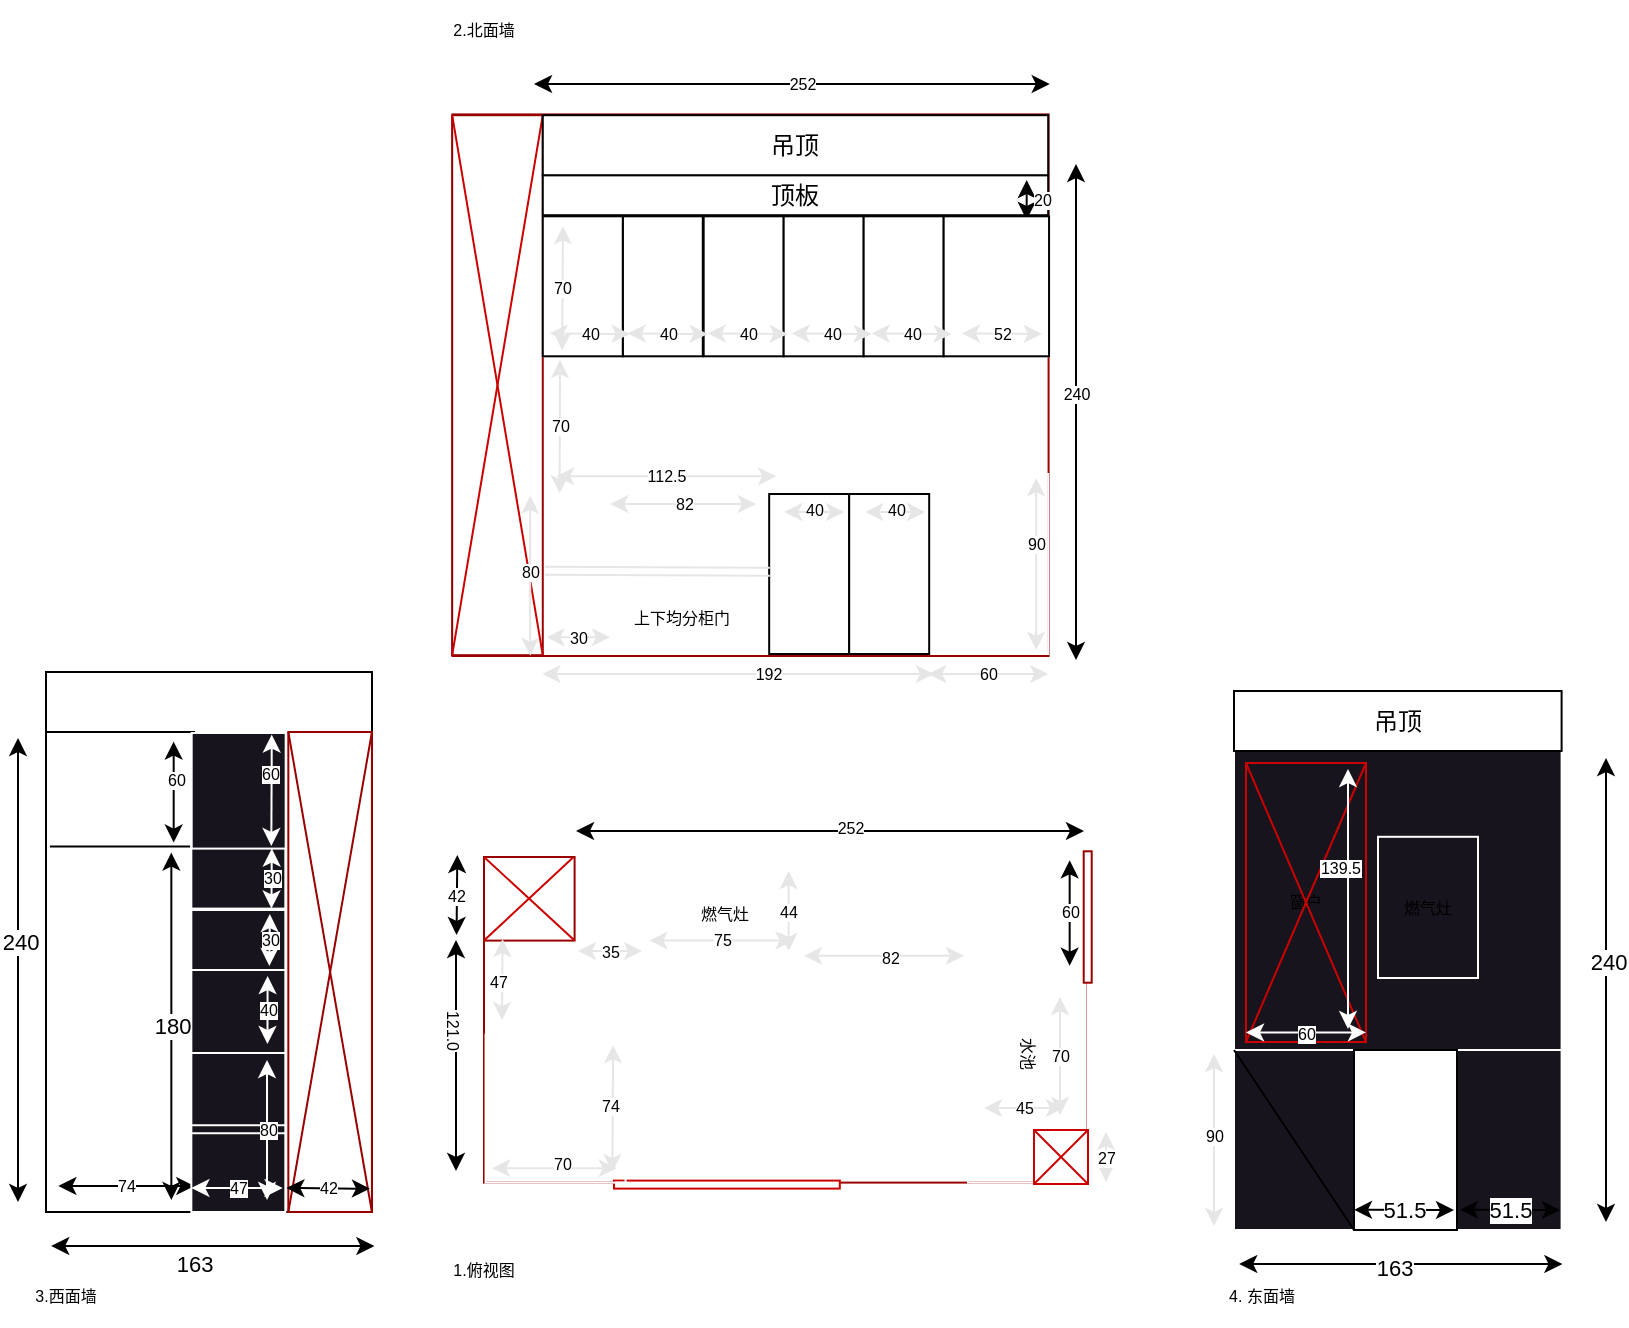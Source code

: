 <mxfile>
    <diagram id="RHcjhhOnquvJtnpEH_JO" name="第 1 页">
        <mxGraphModel dx="1862" dy="1824" grid="1" gridSize="10" guides="1" tooltips="1" connect="1" arrows="1" fold="1" page="1" pageScale="1" pageWidth="827" pageHeight="1169" math="0" shadow="0">
            <root>
                <mxCell id="0"/>
                <mxCell id="1" parent="0"/>
                <mxCell id="55" value="" style="rounded=0;whiteSpace=wrap;html=1;movable=1;resizable=1;rotatable=1;deletable=1;editable=1;connectable=1;strokeColor=#990000;fillColor=none;fontSize=8;" parent="1" vertex="1">
                    <mxGeometry x="55.0" y="78.5" width="301.8" height="162.8" as="geometry"/>
                </mxCell>
                <mxCell id="143" value="" style="rounded=0;whiteSpace=wrap;html=1;movable=1;resizable=1;rotatable=1;deletable=1;editable=1;connectable=1;strokeColor=#990000;fillColor=none;fontSize=8;" parent="1" vertex="1">
                    <mxGeometry x="39.29" y="-292.8" width="298" height="270.8" as="geometry"/>
                </mxCell>
                <mxCell id="208" value="" style="rounded=0;whiteSpace=wrap;html=1;strokeColor=#FFFFFF;fontSize=8;fillColor=none;" parent="1" vertex="1">
                    <mxGeometry x="86.09" y="-103.4" width="30" height="80" as="geometry"/>
                </mxCell>
                <mxCell id="199" value="" style="rounded=0;whiteSpace=wrap;html=1;strokeColor=#FFFFFF;fontSize=8;fillColor=none;movable=1;resizable=1;rotatable=1;deletable=1;editable=1;connectable=1;" parent="1" vertex="1">
                    <mxGeometry x="85.39" y="-103" width="112.5" height="80" as="geometry"/>
                </mxCell>
                <mxCell id="57" value="" style="rounded=0;whiteSpace=wrap;html=1;strokeColor=#FFFFFF;fillColor=none;movable=1;resizable=1;rotatable=1;deletable=1;editable=1;connectable=1;fontSize=8;" parent="1" vertex="1">
                    <mxGeometry x="101" y="78.5" width="254" height="60" as="geometry"/>
                </mxCell>
                <mxCell id="56" value="" style="rounded=0;whiteSpace=wrap;html=1;strokeColor=#FFFFFF;fillColor=none;movable=1;resizable=1;rotatable=1;deletable=1;editable=1;connectable=1;fontSize=8;" parent="1" vertex="1">
                    <mxGeometry x="297" y="78.5" width="60" height="162.8" as="geometry"/>
                </mxCell>
                <mxCell id="58" value="" style="rounded=0;whiteSpace=wrap;html=1;movable=1;resizable=1;rotatable=1;deletable=1;editable=1;connectable=1;strokeColor=#990000;fontSize=8;" parent="1" vertex="1">
                    <mxGeometry x="55.0" y="78.5" width="45.3" height="41.8" as="geometry"/>
                </mxCell>
                <mxCell id="59" value="" style="endArrow=none;html=1;entryX=0.148;entryY=0.001;entryDx=0;entryDy=0;entryPerimeter=0;exitX=0;exitY=1;exitDx=0;exitDy=0;movable=1;resizable=1;rotatable=1;deletable=1;editable=1;connectable=1;strokeColor=#CC0000;fontSize=8;" parent="1" source="58" target="55" edge="1">
                    <mxGeometry width="50" height="50" relative="1" as="geometry">
                        <mxPoint x="55.0" y="135.5" as="sourcePoint"/>
                        <mxPoint x="105.0" y="85.5" as="targetPoint"/>
                    </mxGeometry>
                </mxCell>
                <mxCell id="60" value="" style="endArrow=none;html=1;entryX=1;entryY=1;entryDx=0;entryDy=0;exitX=0;exitY=0;exitDx=0;exitDy=0;movable=1;resizable=1;rotatable=1;deletable=1;editable=1;connectable=1;strokeColor=#CC0000;fontSize=8;" parent="1" source="58" target="58" edge="1">
                    <mxGeometry width="50" height="50" relative="1" as="geometry">
                        <mxPoint x="65.0" y="130.8" as="sourcePoint"/>
                        <mxPoint x="109.666" y="85.667" as="targetPoint"/>
                    </mxGeometry>
                </mxCell>
                <mxCell id="61" value="" style="rounded=0;whiteSpace=wrap;html=1;movable=1;resizable=1;rotatable=1;deletable=1;editable=1;connectable=1;strokeColor=#CC0000;fontSize=8;" parent="1" vertex="1">
                    <mxGeometry x="120" y="240.3" width="112.9" height="4" as="geometry"/>
                </mxCell>
                <mxCell id="62" value="" style="rounded=0;whiteSpace=wrap;html=1;rotation=-90;movable=1;resizable=1;rotatable=1;deletable=1;editable=1;connectable=1;strokeColor=#990000;fontSize=8;" parent="1" vertex="1">
                    <mxGeometry x="324" y="106.5" width="65.7" height="4" as="geometry"/>
                </mxCell>
                <mxCell id="72" value="" style="endArrow=classic;startArrow=classic;html=1;movable=1;resizable=1;rotatable=1;deletable=1;editable=1;connectable=1;fontSize=8;" parent="1" edge="1">
                    <mxGeometry width="50" height="50" relative="1" as="geometry">
                        <mxPoint x="41" y="235.5" as="sourcePoint"/>
                        <mxPoint x="41" y="120" as="targetPoint"/>
                    </mxGeometry>
                </mxCell>
                <mxCell id="73" value="121.0" style="edgeLabel;html=1;align=center;verticalAlign=middle;resizable=1;points=[];rotation=90;movable=1;rotatable=1;deletable=1;editable=1;connectable=1;fontSize=8;" parent="72" vertex="1" connectable="0">
                    <mxGeometry x="0.23" y="1" relative="1" as="geometry">
                        <mxPoint as="offset"/>
                    </mxGeometry>
                </mxCell>
                <mxCell id="74" value="" style="endArrow=classic;startArrow=classic;html=1;movable=1;resizable=1;rotatable=1;deletable=1;editable=1;connectable=1;fontSize=8;" parent="1" edge="1">
                    <mxGeometry width="50" height="50" relative="1" as="geometry">
                        <mxPoint x="41.28" y="117.5" as="sourcePoint"/>
                        <mxPoint x="41.65" y="77.5" as="targetPoint"/>
                    </mxGeometry>
                </mxCell>
                <mxCell id="75" value="42" style="edgeLabel;html=1;align=center;verticalAlign=middle;resizable=1;points=[];rotation=0;movable=1;rotatable=1;deletable=1;editable=1;connectable=1;fontSize=8;" parent="74" vertex="1" connectable="0">
                    <mxGeometry x="0.23" y="1" relative="1" as="geometry">
                        <mxPoint y="5" as="offset"/>
                    </mxGeometry>
                </mxCell>
                <mxCell id="77" value="" style="endArrow=classic;startArrow=classic;html=1;movable=1;resizable=1;rotatable=1;deletable=1;editable=1;connectable=1;fontSize=8;" parent="1" edge="1">
                    <mxGeometry width="50" height="50" relative="1" as="geometry">
                        <mxPoint x="101.0" y="65.5" as="sourcePoint"/>
                        <mxPoint x="355" y="65.5" as="targetPoint"/>
                    </mxGeometry>
                </mxCell>
                <mxCell id="78" value="252" style="edgeLabel;html=1;align=center;verticalAlign=middle;resizable=1;points=[];movable=1;rotatable=1;deletable=1;editable=1;connectable=1;fontSize=8;" parent="77" vertex="1" connectable="0">
                    <mxGeometry x="-0.285" y="1" relative="1" as="geometry">
                        <mxPoint x="46" y="-1" as="offset"/>
                    </mxGeometry>
                </mxCell>
                <mxCell id="89" value="" style="endArrow=classic;startArrow=classic;html=1;strokeColor=#E6E6E6;movable=1;resizable=1;rotatable=1;deletable=1;editable=1;connectable=1;fontSize=8;" parent="1" edge="1">
                    <mxGeometry width="50" height="50" relative="1" as="geometry">
                        <mxPoint x="64" y="160" as="sourcePoint"/>
                        <mxPoint x="64.28" y="119.5" as="targetPoint"/>
                    </mxGeometry>
                </mxCell>
                <mxCell id="90" value="47" style="edgeLabel;html=1;align=center;verticalAlign=middle;resizable=1;points=[];movable=1;rotatable=1;deletable=1;editable=1;connectable=1;fontSize=8;" parent="89" vertex="1" connectable="0">
                    <mxGeometry x="0.246" y="-1" relative="1" as="geometry">
                        <mxPoint x="-3" y="6" as="offset"/>
                    </mxGeometry>
                </mxCell>
                <mxCell id="97" value="35" style="endArrow=classic;startArrow=classic;html=1;strokeColor=#E6E6E6;movable=1;resizable=1;rotatable=1;deletable=1;editable=1;connectable=1;fontSize=8;" parent="1" edge="1">
                    <mxGeometry width="50" height="50" relative="1" as="geometry">
                        <mxPoint x="102" y="125.5" as="sourcePoint"/>
                        <mxPoint x="134" y="125.5" as="targetPoint"/>
                    </mxGeometry>
                </mxCell>
                <mxCell id="146" value="" style="rounded=0;whiteSpace=wrap;html=1;movable=1;resizable=1;rotatable=1;deletable=1;editable=1;connectable=1;strokeColor=#990000;fontSize=8;" parent="1" vertex="1">
                    <mxGeometry x="39.09" y="-292.4" width="45.3" height="270" as="geometry"/>
                </mxCell>
                <mxCell id="147" value="" style="endArrow=none;html=1;exitX=0;exitY=1;exitDx=0;exitDy=0;movable=1;resizable=1;rotatable=1;deletable=1;editable=1;connectable=1;strokeColor=#CC0000;entryX=1;entryY=0;entryDx=0;entryDy=0;fontSize=8;" parent="1" source="146" target="146" edge="1">
                    <mxGeometry width="50" height="50" relative="1" as="geometry">
                        <mxPoint x="39.29" y="-128" as="sourcePoint"/>
                        <mxPoint x="81.09" y="-288" as="targetPoint"/>
                    </mxGeometry>
                </mxCell>
                <mxCell id="148" value="" style="endArrow=none;html=1;entryX=1;entryY=1;entryDx=0;entryDy=0;exitX=0;exitY=0;exitDx=0;exitDy=0;movable=1;resizable=1;rotatable=1;deletable=1;editable=1;connectable=1;strokeColor=#CC0000;fontSize=8;" parent="1" source="146" target="146" edge="1">
                    <mxGeometry width="50" height="50" relative="1" as="geometry">
                        <mxPoint x="49.29" y="-132.7" as="sourcePoint"/>
                        <mxPoint x="93.956" y="-177.833" as="targetPoint"/>
                    </mxGeometry>
                </mxCell>
                <mxCell id="176" value="" style="endArrow=classic;startArrow=classic;html=1;movable=1;resizable=1;rotatable=1;deletable=1;editable=1;connectable=1;fontSize=8;" parent="1" edge="1">
                    <mxGeometry width="50" height="50" relative="1" as="geometry">
                        <mxPoint x="80" y="-308" as="sourcePoint"/>
                        <mxPoint x="337.86" y="-308" as="targetPoint"/>
                    </mxGeometry>
                </mxCell>
                <mxCell id="177" value="252" style="edgeLabel;html=1;align=center;verticalAlign=middle;resizable=1;points=[];movable=1;rotatable=1;deletable=1;editable=1;connectable=1;fontSize=8;" parent="176" vertex="1" connectable="0">
                    <mxGeometry x="-0.285" y="1" relative="1" as="geometry">
                        <mxPoint x="42" y="1" as="offset"/>
                    </mxGeometry>
                </mxCell>
                <mxCell id="180" value="" style="rounded=0;whiteSpace=wrap;html=1;strokeColor=#FFFFFF;fillColor=none;movable=1;resizable=1;rotatable=1;deletable=1;editable=1;connectable=1;fontSize=8;" parent="1" vertex="1">
                    <mxGeometry x="277.59" y="-113" width="59.5" height="90" as="geometry"/>
                </mxCell>
                <mxCell id="183" value="" style="endArrow=classic;startArrow=classic;html=1;strokeColor=#E6E6E6;movable=1;resizable=1;rotatable=1;deletable=1;editable=1;connectable=1;fontSize=8;" parent="1" edge="1">
                    <mxGeometry width="50" height="50" relative="1" as="geometry">
                        <mxPoint x="331.09" y="-25.0" as="sourcePoint"/>
                        <mxPoint x="331.09" y="-111" as="targetPoint"/>
                    </mxGeometry>
                </mxCell>
                <mxCell id="184" value="90" style="edgeLabel;html=1;align=center;verticalAlign=middle;resizable=1;points=[];movable=1;rotatable=1;deletable=1;editable=1;connectable=1;fontSize=8;" parent="183" vertex="1" connectable="0">
                    <mxGeometry x="0.232" relative="1" as="geometry">
                        <mxPoint as="offset"/>
                    </mxGeometry>
                </mxCell>
                <mxCell id="186" value="" style="endArrow=classic;startArrow=classic;html=1;strokeColor=#E6E6E6;movable=1;resizable=1;rotatable=1;deletable=1;editable=1;connectable=1;fontSize=8;" parent="1" edge="1">
                    <mxGeometry width="50" height="50" relative="1" as="geometry">
                        <mxPoint x="84.24" y="-13" as="sourcePoint"/>
                        <mxPoint x="279.94" y="-13" as="targetPoint"/>
                    </mxGeometry>
                </mxCell>
                <mxCell id="187" value="192" style="edgeLabel;html=1;align=center;verticalAlign=middle;resizable=1;points=[];movable=1;rotatable=1;deletable=1;editable=1;connectable=1;fontSize=8;" parent="186" vertex="1" connectable="0">
                    <mxGeometry x="0.129" relative="1" as="geometry">
                        <mxPoint x="2" as="offset"/>
                    </mxGeometry>
                </mxCell>
                <mxCell id="188" value="60" style="endArrow=classic;startArrow=classic;html=1;strokeColor=#E6E6E6;movable=1;resizable=1;rotatable=1;deletable=1;editable=1;connectable=1;fontSize=8;" parent="1" edge="1">
                    <mxGeometry width="50" height="50" relative="1" as="geometry">
                        <mxPoint x="277.09" y="-13" as="sourcePoint"/>
                        <mxPoint x="337.09" y="-13" as="targetPoint"/>
                    </mxGeometry>
                </mxCell>
                <mxCell id="195" value="" style="group;movable=1;resizable=1;rotatable=1;deletable=1;editable=1;connectable=1;fontSize=8;" parent="1" vertex="1" connectable="0">
                    <mxGeometry x="303.5" y="142" width="45" height="70" as="geometry"/>
                </mxCell>
                <mxCell id="100" value="水池" style="rounded=0;whiteSpace=wrap;html=1;strokeColor=#FFFFFF;fillColor=none;rotation=90;movable=1;resizable=1;rotatable=1;deletable=1;editable=1;connectable=1;fontSize=8;" parent="195" vertex="1">
                    <mxGeometry x="-11.5" y="12.5" width="70" height="45" as="geometry"/>
                </mxCell>
                <mxCell id="103" value="" style="endArrow=classic;startArrow=classic;html=1;strokeColor=#E6E6E6;movable=1;resizable=1;rotatable=1;deletable=1;editable=1;connectable=1;fontSize=8;" parent="195" edge="1">
                    <mxGeometry width="50" height="50" relative="1" as="geometry">
                        <mxPoint x="39.5" y="65.5" as="sourcePoint"/>
                        <mxPoint x="39.5" y="6.5" as="targetPoint"/>
                    </mxGeometry>
                </mxCell>
                <mxCell id="104" value="70" style="edgeLabel;html=1;align=center;verticalAlign=middle;resizable=1;points=[];movable=1;rotatable=1;deletable=1;editable=1;connectable=1;fontSize=8;" parent="103" vertex="1" connectable="0">
                    <mxGeometry x="0.266" relative="1" as="geometry">
                        <mxPoint y="8" as="offset"/>
                    </mxGeometry>
                </mxCell>
                <mxCell id="105" value="45" style="endArrow=classic;startArrow=classic;html=1;strokeColor=#E6E6E6;movable=1;resizable=1;rotatable=1;deletable=1;editable=1;connectable=1;fontSize=8;" parent="195" edge="1">
                    <mxGeometry width="50" height="50" relative="1" as="geometry">
                        <mxPoint x="1.5" y="61.96" as="sourcePoint"/>
                        <mxPoint x="41.5" y="61.96" as="targetPoint"/>
                    </mxGeometry>
                </mxCell>
                <mxCell id="196" value="" style="group;movable=1;resizable=1;rotatable=1;deletable=1;editable=1;connectable=1;fontSize=8;" parent="1" vertex="1" connectable="0">
                    <mxGeometry x="137.75" y="84.5" width="75" height="44" as="geometry"/>
                </mxCell>
                <mxCell id="99" value="燃气灶" style="rounded=0;whiteSpace=wrap;html=1;strokeColor=#FFFFFF;fillColor=none;movable=1;resizable=1;rotatable=1;deletable=1;editable=1;connectable=1;fontSize=8;" parent="196" vertex="1">
                    <mxGeometry width="75" height="44" as="geometry"/>
                </mxCell>
                <mxCell id="101" value="75" style="endArrow=classic;startArrow=classic;html=1;strokeColor=#E6E6E6;movable=1;resizable=1;rotatable=1;deletable=1;editable=1;connectable=1;fontSize=8;" parent="196" edge="1">
                    <mxGeometry width="50" height="50" relative="1" as="geometry">
                        <mxPoint y="35.8" as="sourcePoint"/>
                        <mxPoint x="72" y="35.8" as="targetPoint"/>
                    </mxGeometry>
                </mxCell>
                <mxCell id="102" value="44" style="endArrow=classic;startArrow=classic;html=1;strokeColor=#E6E6E6;movable=1;resizable=1;rotatable=1;deletable=1;editable=1;connectable=1;fontSize=8;" parent="196" edge="1">
                    <mxGeometry width="50" height="50" relative="1" as="geometry">
                        <mxPoint x="69.56" y="41" as="sourcePoint"/>
                        <mxPoint x="69.56" y="1" as="targetPoint"/>
                        <mxPoint as="offset"/>
                    </mxGeometry>
                </mxCell>
                <mxCell id="197" value="" style="group;movable=1;resizable=1;rotatable=1;deletable=1;editable=1;connectable=1;fontSize=8;" parent="1" vertex="1" connectable="0">
                    <mxGeometry x="55.78" y="167.3" width="70" height="74" as="geometry"/>
                </mxCell>
                <mxCell id="84" value="" style="rounded=0;whiteSpace=wrap;html=1;strokeColor=#FFFFFF;fillColor=none;movable=1;resizable=1;rotatable=1;deletable=1;editable=1;connectable=1;fontSize=8;" parent="197" vertex="1">
                    <mxGeometry width="70" height="74.0" as="geometry"/>
                </mxCell>
                <mxCell id="85" value="" style="endArrow=classic;startArrow=classic;html=1;strokeColor=#E6E6E6;movable=1;resizable=1;rotatable=1;deletable=1;editable=1;connectable=1;fontSize=8;" parent="197" edge="1">
                    <mxGeometry width="50" height="50" relative="1" as="geometry">
                        <mxPoint x="63.415" y="68.714" as="sourcePoint"/>
                        <mxPoint x="63.778" y="5.286" as="targetPoint"/>
                    </mxGeometry>
                </mxCell>
                <mxCell id="86" value="74" style="edgeLabel;html=1;align=center;verticalAlign=middle;resizable=1;points=[];movable=1;rotatable=1;deletable=1;editable=1;connectable=1;fontSize=8;" parent="85" vertex="1" connectable="0">
                    <mxGeometry x="0.246" y="-1" relative="1" as="geometry">
                        <mxPoint x="-3" y="6" as="offset"/>
                    </mxGeometry>
                </mxCell>
                <mxCell id="87" value="" style="endArrow=classic;startArrow=classic;html=1;strokeColor=#E6E6E6;movable=1;resizable=1;rotatable=1;deletable=1;editable=1;connectable=1;fontSize=8;" parent="197" edge="1">
                    <mxGeometry width="50" height="50" relative="1" as="geometry">
                        <mxPoint x="3.339" y="66.811" as="sourcePoint"/>
                        <mxPoint x="65.561" y="66.811" as="targetPoint"/>
                        <Array as="points">
                            <mxPoint x="34.45" y="66.811"/>
                        </Array>
                    </mxGeometry>
                </mxCell>
                <mxCell id="88" value="70" style="edgeLabel;html=1;align=center;verticalAlign=middle;resizable=1;points=[];movable=1;rotatable=1;deletable=1;editable=1;connectable=1;fontSize=8;" parent="87" vertex="1" connectable="0">
                    <mxGeometry x="0.246" y="-1" relative="1" as="geometry">
                        <mxPoint x="-4" y="-3" as="offset"/>
                    </mxGeometry>
                </mxCell>
                <mxCell id="202" value="112.5" style="endArrow=classic;startArrow=classic;html=1;strokeColor=#E6E6E6;fontSize=8;movable=1;resizable=1;rotatable=1;deletable=1;editable=1;connectable=1;" parent="1" edge="1">
                    <mxGeometry width="50" height="50" relative="1" as="geometry">
                        <mxPoint x="91.09" y="-111.85" as="sourcePoint"/>
                        <mxPoint x="201.09" y="-111.85" as="targetPoint"/>
                    </mxGeometry>
                </mxCell>
                <mxCell id="204" value="" style="endArrow=classic;startArrow=classic;html=1;strokeColor=#E6E6E6;fontSize=8;movable=1;resizable=1;rotatable=1;deletable=1;editable=1;connectable=1;" parent="1" edge="1">
                    <mxGeometry width="50" height="50" relative="1" as="geometry">
                        <mxPoint x="215.0" y="127.91" as="sourcePoint"/>
                        <mxPoint x="295" y="127.91" as="targetPoint"/>
                    </mxGeometry>
                </mxCell>
                <mxCell id="205" value="82" style="edgeLabel;html=1;align=center;verticalAlign=middle;resizable=1;points=[];fontSize=8;movable=1;rotatable=1;deletable=1;editable=1;connectable=1;" parent="204" vertex="1" connectable="0">
                    <mxGeometry x="-0.251" y="-1" relative="1" as="geometry">
                        <mxPoint x="13" as="offset"/>
                    </mxGeometry>
                </mxCell>
                <mxCell id="209" value="30" style="endArrow=classic;startArrow=classic;html=1;strokeColor=#E6E6E6;movable=1;resizable=1;rotatable=1;deletable=1;editable=1;connectable=1;fontSize=8;" parent="1" edge="1">
                    <mxGeometry width="50" height="50" relative="1" as="geometry">
                        <mxPoint x="86.23" y="-31.35" as="sourcePoint"/>
                        <mxPoint x="117.95" y="-31.35" as="targetPoint"/>
                    </mxGeometry>
                </mxCell>
                <mxCell id="210" value="82" style="endArrow=classic;startArrow=classic;html=1;strokeColor=#E6E6E6;fontSize=8;movable=1;resizable=1;rotatable=1;deletable=1;editable=1;connectable=1;" parent="1" edge="1">
                    <mxGeometry x="0.003" width="50" height="50" relative="1" as="geometry">
                        <mxPoint x="118.09" y="-98.0" as="sourcePoint"/>
                        <mxPoint x="191" y="-98" as="targetPoint"/>
                        <mxPoint as="offset"/>
                    </mxGeometry>
                </mxCell>
                <mxCell id="220" value="上下均分柜门" style="text;html=1;strokeColor=none;fillColor=none;align=center;verticalAlign=middle;whiteSpace=wrap;rounded=0;fontSize=8;" parent="1" vertex="1">
                    <mxGeometry x="123.84" y="-56.35" width="60" height="30" as="geometry"/>
                </mxCell>
                <mxCell id="222" value="" style="rounded=0;whiteSpace=wrap;html=1;strokeColor=#FFFFFF;fontSize=8;fillColor=none;" parent="1" vertex="1">
                    <mxGeometry x="84.59" y="-241.85" width="252.7" height="70" as="geometry"/>
                </mxCell>
                <mxCell id="223" value="70" style="endArrow=classic;startArrow=classic;html=1;strokeColor=#E6E6E6;fontSize=8;" parent="1" edge="1">
                    <mxGeometry width="50" height="50" relative="1" as="geometry">
                        <mxPoint x="92.83" y="-103.4" as="sourcePoint"/>
                        <mxPoint x="93" y="-170" as="targetPoint"/>
                    </mxGeometry>
                </mxCell>
                <mxCell id="224" value="顶板" style="rounded=0;whiteSpace=wrap;html=1;" parent="1" vertex="1">
                    <mxGeometry x="84.39" y="-262.4" width="252.7" height="20" as="geometry"/>
                </mxCell>
                <mxCell id="227" value="" style="endArrow=classic;startArrow=classic;html=1;movable=1;resizable=1;rotatable=1;deletable=1;editable=1;connectable=1;fontSize=8;" parent="1" edge="1">
                    <mxGeometry width="50" height="50" relative="1" as="geometry">
                        <mxPoint x="351" y="-20" as="sourcePoint"/>
                        <mxPoint x="351" y="-268" as="targetPoint"/>
                    </mxGeometry>
                </mxCell>
                <mxCell id="228" value="240" style="edgeLabel;html=1;align=center;verticalAlign=middle;resizable=1;points=[];movable=1;rotatable=1;deletable=1;editable=1;connectable=1;fontSize=8;" parent="227" vertex="1" connectable="0">
                    <mxGeometry x="-0.285" y="1" relative="1" as="geometry">
                        <mxPoint x="1" y="-45" as="offset"/>
                    </mxGeometry>
                </mxCell>
                <mxCell id="231" value="" style="endArrow=classic;startArrow=classic;html=1;" parent="1" edge="1">
                    <mxGeometry width="50" height="50" relative="1" as="geometry">
                        <mxPoint x="326.33" y="-240" as="sourcePoint"/>
                        <mxPoint x="326.33" y="-260" as="targetPoint"/>
                    </mxGeometry>
                </mxCell>
                <mxCell id="232" value="20" style="edgeLabel;html=1;align=center;verticalAlign=middle;resizable=0;points=[];fontSize=8;" parent="231" vertex="1" connectable="0">
                    <mxGeometry x="0.163" y="-1" relative="1" as="geometry">
                        <mxPoint x="6" y="1" as="offset"/>
                    </mxGeometry>
                </mxCell>
                <mxCell id="233" value="" style="rounded=0;whiteSpace=wrap;html=1;" parent="1" vertex="1">
                    <mxGeometry x="124.39" y="-241.85" width="40" height="70" as="geometry"/>
                </mxCell>
                <mxCell id="234" value="" style="rounded=0;whiteSpace=wrap;html=1;" parent="1" vertex="1">
                    <mxGeometry x="84.39" y="-241.85" width="40" height="70" as="geometry"/>
                </mxCell>
                <mxCell id="235" value="" style="rounded=0;whiteSpace=wrap;html=1;" parent="1" vertex="1">
                    <mxGeometry x="164.83" y="-241.85" width="40" height="70" as="geometry"/>
                </mxCell>
                <mxCell id="236" value="" style="rounded=0;whiteSpace=wrap;html=1;" parent="1" vertex="1">
                    <mxGeometry x="204.83" y="-241.85" width="40" height="70" as="geometry"/>
                </mxCell>
                <mxCell id="237" value="" style="rounded=0;whiteSpace=wrap;html=1;" parent="1" vertex="1">
                    <mxGeometry x="244.83" y="-241.85" width="40" height="70" as="geometry"/>
                </mxCell>
                <mxCell id="238" value="" style="rounded=0;whiteSpace=wrap;html=1;" parent="1" vertex="1">
                    <mxGeometry x="284.83" y="-241.85" width="52.7" height="70" as="geometry"/>
                </mxCell>
                <mxCell id="226" value="70" style="endArrow=classic;startArrow=classic;html=1;strokeColor=#E6E6E6;fontSize=8;" parent="1" edge="1">
                    <mxGeometry width="50" height="50" relative="1" as="geometry">
                        <mxPoint x="94.09" y="-174.85" as="sourcePoint"/>
                        <mxPoint x="94.47" y="-236.85" as="targetPoint"/>
                    </mxGeometry>
                </mxCell>
                <mxCell id="239" value="40" style="endArrow=classic;startArrow=classic;html=1;strokeColor=#E6E6E6;fontSize=8;" parent="1" edge="1">
                    <mxGeometry width="50" height="50" relative="1" as="geometry">
                        <mxPoint x="127.83" y="-183" as="sourcePoint"/>
                        <mxPoint x="87.83" y="-183.33" as="targetPoint"/>
                    </mxGeometry>
                </mxCell>
                <mxCell id="241" value="40" style="endArrow=classic;startArrow=classic;html=1;strokeColor=#E6E6E6;fontSize=8;" parent="1" edge="1">
                    <mxGeometry width="50" height="50" relative="1" as="geometry">
                        <mxPoint x="166.83" y="-183" as="sourcePoint"/>
                        <mxPoint x="126.83" y="-183.33" as="targetPoint"/>
                    </mxGeometry>
                </mxCell>
                <mxCell id="242" value="40" style="endArrow=classic;startArrow=classic;html=1;strokeColor=#E6E6E6;fontSize=8;" parent="1" edge="1">
                    <mxGeometry width="50" height="50" relative="1" as="geometry">
                        <mxPoint x="206.83" y="-183" as="sourcePoint"/>
                        <mxPoint x="166.83" y="-183.33" as="targetPoint"/>
                    </mxGeometry>
                </mxCell>
                <mxCell id="243" value="40" style="endArrow=classic;startArrow=classic;html=1;strokeColor=#E6E6E6;fontSize=8;" parent="1" edge="1">
                    <mxGeometry width="50" height="50" relative="1" as="geometry">
                        <mxPoint x="248.83" y="-183" as="sourcePoint"/>
                        <mxPoint x="208.83" y="-183.33" as="targetPoint"/>
                    </mxGeometry>
                </mxCell>
                <mxCell id="244" value="40" style="endArrow=classic;startArrow=classic;html=1;strokeColor=#E6E6E6;fontSize=8;" parent="1" edge="1">
                    <mxGeometry width="50" height="50" relative="1" as="geometry">
                        <mxPoint x="288.83" y="-183" as="sourcePoint"/>
                        <mxPoint x="248.83" y="-183.33" as="targetPoint"/>
                    </mxGeometry>
                </mxCell>
                <mxCell id="245" value="52" style="endArrow=classic;startArrow=classic;html=1;strokeColor=#E6E6E6;fontSize=8;" parent="1" edge="1">
                    <mxGeometry width="50" height="50" relative="1" as="geometry">
                        <mxPoint x="333.91" y="-183" as="sourcePoint"/>
                        <mxPoint x="293.91" y="-183.33" as="targetPoint"/>
                        <mxPoint as="offset"/>
                    </mxGeometry>
                </mxCell>
                <mxCell id="247" value="" style="rounded=0;whiteSpace=wrap;html=1;" parent="1" vertex="1">
                    <mxGeometry x="-164.0" y="-14" width="163" height="270" as="geometry"/>
                </mxCell>
                <mxCell id="250" value="" style="endArrow=classic;startArrow=classic;html=1;" parent="1" edge="1">
                    <mxGeometry width="50" height="50" relative="1" as="geometry">
                        <mxPoint x="-161.4" y="273" as="sourcePoint"/>
                        <mxPoint x="0.2" y="273" as="targetPoint"/>
                    </mxGeometry>
                </mxCell>
                <mxCell id="252" value="163" style="edgeLabel;html=1;align=center;verticalAlign=middle;resizable=0;points=[];" parent="250" vertex="1" connectable="0">
                    <mxGeometry x="-0.002" y="2" relative="1" as="geometry">
                        <mxPoint x="-9" y="11" as="offset"/>
                    </mxGeometry>
                </mxCell>
                <mxCell id="258" value="吊顶" style="rounded=0;whiteSpace=wrap;html=1;" parent="1" vertex="1">
                    <mxGeometry x="84.39" y="-292.4" width="252.7" height="30" as="geometry"/>
                </mxCell>
                <mxCell id="260" value="" style="rounded=0;whiteSpace=wrap;html=1;" parent="1" vertex="1">
                    <mxGeometry x="-164" y="16" width="74" height="240" as="geometry"/>
                </mxCell>
                <mxCell id="265" value="74" style="endArrow=classic;startArrow=classic;html=1;fontSize=8;" parent="1" edge="1">
                    <mxGeometry width="50" height="50" relative="1" as="geometry">
                        <mxPoint x="-157.83" y="243" as="sourcePoint"/>
                        <mxPoint x="-89.83" y="243" as="targetPoint"/>
                        <Array as="points"/>
                    </mxGeometry>
                </mxCell>
                <mxCell id="266" value="" style="endArrow=none;html=1;fontSize=8;" parent="1" edge="1">
                    <mxGeometry width="50" height="50" relative="1" as="geometry">
                        <mxPoint x="-162" y="73.3" as="sourcePoint"/>
                        <mxPoint x="-92" y="73.3" as="targetPoint"/>
                    </mxGeometry>
                </mxCell>
                <mxCell id="269" value="" style="endArrow=classic;startArrow=classic;html=1;fontSize=8;" parent="1" edge="1">
                    <mxGeometry width="50" height="50" relative="1" as="geometry">
                        <mxPoint x="-100.16" y="71.3" as="sourcePoint"/>
                        <mxPoint x="-100.16" y="20.8" as="targetPoint"/>
                    </mxGeometry>
                </mxCell>
                <mxCell id="270" value="60" style="edgeLabel;html=1;align=center;verticalAlign=middle;resizable=0;points=[];fontSize=8;" parent="269" vertex="1" connectable="0">
                    <mxGeometry x="0.248" y="-1" relative="1" as="geometry">
                        <mxPoint as="offset"/>
                    </mxGeometry>
                </mxCell>
                <mxCell id="281" value="" style="rounded=0;whiteSpace=wrap;html=1;fontSize=8;strokeColor=#990000;" parent="1" vertex="1">
                    <mxGeometry x="-42.83" y="16" width="41.8" height="240" as="geometry"/>
                </mxCell>
                <mxCell id="282" value="" style="endArrow=none;html=1;fontSize=8;entryX=1;entryY=0;entryDx=0;entryDy=0;exitX=0;exitY=1;exitDx=0;exitDy=0;strokeColor=#990000;" parent="1" source="281" target="281" edge="1">
                    <mxGeometry width="50" height="50" relative="1" as="geometry">
                        <mxPoint x="-117.83" y="176" as="sourcePoint"/>
                        <mxPoint x="-67.83" y="126" as="targetPoint"/>
                    </mxGeometry>
                </mxCell>
                <mxCell id="283" value="" style="endArrow=none;html=1;strokeColor=#990000;fontSize=8;entryX=0;entryY=0;entryDx=0;entryDy=0;exitX=1;exitY=1;exitDx=0;exitDy=0;" parent="1" source="281" target="281" edge="1">
                    <mxGeometry width="50" height="50" relative="1" as="geometry">
                        <mxPoint x="-177.83" y="226" as="sourcePoint"/>
                        <mxPoint x="-127.83" y="176" as="targetPoint"/>
                    </mxGeometry>
                </mxCell>
                <mxCell id="285" value="42" style="endArrow=classic;startArrow=classic;html=1;fontSize=8;" parent="1" edge="1">
                    <mxGeometry x="-0.007" width="50" height="50" relative="1" as="geometry">
                        <mxPoint x="-43.81" y="244" as="sourcePoint"/>
                        <mxPoint x="-2" y="244.37" as="targetPoint"/>
                        <mxPoint as="offset"/>
                    </mxGeometry>
                </mxCell>
                <mxCell id="289" value="" style="rounded=0;whiteSpace=wrap;html=1;strokeColor=#FFFFFF;fontSize=8;fillColor=#18141D;" parent="1" vertex="1">
                    <mxGeometry x="-91.33" y="176" width="47" height="80" as="geometry"/>
                </mxCell>
                <mxCell id="181" value="" style="endArrow=classic;startArrow=classic;html=1;strokeColor=#E6E6E6;movable=1;resizable=1;rotatable=1;deletable=1;editable=1;connectable=1;fontSize=8;" parent="1" edge="1">
                    <mxGeometry width="50" height="50" relative="1" as="geometry">
                        <mxPoint x="78.09" y="-22.1" as="sourcePoint"/>
                        <mxPoint x="78.09" y="-102.1" as="targetPoint"/>
                    </mxGeometry>
                </mxCell>
                <mxCell id="182" value="80" style="edgeLabel;html=1;align=center;verticalAlign=middle;resizable=1;points=[];movable=1;rotatable=1;deletable=1;editable=1;connectable=1;fontSize=8;" parent="181" vertex="1" connectable="0">
                    <mxGeometry x="0.232" relative="1" as="geometry">
                        <mxPoint y="7" as="offset"/>
                    </mxGeometry>
                </mxCell>
                <mxCell id="291" value="" style="shape=link;html=1;strokeColor=#FFFFFF;fontSize=8;" parent="1" edge="1">
                    <mxGeometry width="100" relative="1" as="geometry">
                        <mxPoint x="-93.83" y="214.63" as="sourcePoint"/>
                        <mxPoint x="-43.83" y="214.63" as="targetPoint"/>
                    </mxGeometry>
                </mxCell>
                <mxCell id="290" value="80" style="endArrow=classic;startArrow=classic;html=1;strokeColor=#FFFFFF;fontSize=8;" parent="1" edge="1">
                    <mxGeometry width="50" height="50" relative="1" as="geometry">
                        <mxPoint x="-53.49" y="250" as="sourcePoint"/>
                        <mxPoint x="-53.49" y="180" as="targetPoint"/>
                    </mxGeometry>
                </mxCell>
                <mxCell id="300" value="" style="rounded=0;whiteSpace=wrap;html=1;strokeColor=#FFFFFF;fontSize=8;fillColor=#18141D;" parent="1" vertex="1">
                    <mxGeometry x="-91.16" y="16.5" width="47" height="60" as="geometry"/>
                </mxCell>
                <mxCell id="292" value="" style="rounded=0;whiteSpace=wrap;html=1;strokeColor=#FFFFFF;fontSize=8;fillColor=#18141D;" parent="1" vertex="1">
                    <mxGeometry x="-91.33" y="135" width="47" height="41.5" as="geometry"/>
                </mxCell>
                <mxCell id="293" value="40" style="endArrow=classic;startArrow=classic;html=1;strokeColor=#FFFFFF;fontSize=8;" parent="1" edge="1">
                    <mxGeometry x="-0.007" width="50" height="50" relative="1" as="geometry">
                        <mxPoint x="-53.27" y="172" as="sourcePoint"/>
                        <mxPoint x="-53.19" y="138" as="targetPoint"/>
                        <mxPoint as="offset"/>
                    </mxGeometry>
                </mxCell>
                <mxCell id="294" value="" style="rounded=0;whiteSpace=wrap;html=1;strokeColor=#FFFFFF;fontSize=8;fillColor=#18141D;" parent="1" vertex="1">
                    <mxGeometry x="-91.33" y="105" width="47" height="30" as="geometry"/>
                </mxCell>
                <mxCell id="295" value="30" style="endArrow=classic;startArrow=classic;html=1;strokeColor=#FFFFFF;fontSize=8;" parent="1" edge="1">
                    <mxGeometry width="50" height="50" relative="1" as="geometry">
                        <mxPoint x="-52.33" y="133" as="sourcePoint"/>
                        <mxPoint x="-52.1" y="107" as="targetPoint"/>
                    </mxGeometry>
                </mxCell>
                <mxCell id="296" value="" style="rounded=0;whiteSpace=wrap;html=1;strokeColor=#FFFFFF;fontSize=8;fillColor=#18141D;" parent="1" vertex="1">
                    <mxGeometry x="-91.33" y="74.3" width="47" height="30" as="geometry"/>
                </mxCell>
                <mxCell id="297" value="30" style="endArrow=classic;startArrow=classic;html=1;strokeColor=#FFFFFF;fontSize=8;" parent="1" edge="1">
                    <mxGeometry width="50" height="50" relative="1" as="geometry">
                        <mxPoint x="-51.27" y="104.25" as="sourcePoint"/>
                        <mxPoint x="-51.1" y="74.25" as="targetPoint"/>
                    </mxGeometry>
                </mxCell>
                <mxCell id="298" value="" style="endArrow=classic;startArrow=classic;html=1;" parent="1" edge="1">
                    <mxGeometry width="50" height="50" relative="1" as="geometry">
                        <mxPoint x="-178" y="251" as="sourcePoint"/>
                        <mxPoint x="-178" y="19" as="targetPoint"/>
                    </mxGeometry>
                </mxCell>
                <mxCell id="299" value="240" style="edgeLabel;html=1;align=center;verticalAlign=middle;resizable=0;points=[];" parent="298" vertex="1" connectable="0">
                    <mxGeometry x="0.121" y="-1" relative="1" as="geometry">
                        <mxPoint as="offset"/>
                    </mxGeometry>
                </mxCell>
                <mxCell id="301" value="47" style="endArrow=classic;startArrow=classic;html=1;strokeColor=#FFFFFF;fontSize=8;" parent="1" edge="1">
                    <mxGeometry width="50" height="50" relative="1" as="geometry">
                        <mxPoint x="-91.33" y="244" as="sourcePoint"/>
                        <mxPoint x="-45.69" y="244" as="targetPoint"/>
                    </mxGeometry>
                </mxCell>
                <mxCell id="302" value="" style="endArrow=classic;startArrow=classic;html=1;strokeColor=#FFFFFF;fontSize=8;" parent="1" edge="1">
                    <mxGeometry width="50" height="50" relative="1" as="geometry">
                        <mxPoint x="-51.33" y="73" as="sourcePoint"/>
                        <mxPoint x="-51.11" y="17.3" as="targetPoint"/>
                    </mxGeometry>
                </mxCell>
                <mxCell id="338" value="60" style="edgeLabel;html=1;align=center;verticalAlign=middle;resizable=0;points=[];fontSize=8;" parent="302" vertex="1" connectable="0">
                    <mxGeometry x="0.3" y="1" relative="1" as="geometry">
                        <mxPoint as="offset"/>
                    </mxGeometry>
                </mxCell>
                <mxCell id="304" value="" style="rounded=0;whiteSpace=wrap;html=1;strokeColor=#FFFFFF;fontSize=8;fillColor=#18141D;" parent="1" vertex="1">
                    <mxGeometry x="430" y="-5" width="163.8" height="270" as="geometry"/>
                </mxCell>
                <mxCell id="305" value="" style="endArrow=classic;startArrow=classic;html=1;" parent="1" edge="1">
                    <mxGeometry width="50" height="50" relative="1" as="geometry">
                        <mxPoint x="432.6" y="282" as="sourcePoint"/>
                        <mxPoint x="594.2" y="282" as="targetPoint"/>
                    </mxGeometry>
                </mxCell>
                <mxCell id="371" value="163" style="edgeLabel;html=1;align=center;verticalAlign=middle;resizable=0;points=[];" vertex="1" connectable="0" parent="305">
                    <mxGeometry x="-0.042" y="-2" relative="1" as="geometry">
                        <mxPoint as="offset"/>
                    </mxGeometry>
                </mxCell>
                <mxCell id="309" value="吊顶" style="rounded=0;whiteSpace=wrap;html=1;" parent="1" vertex="1">
                    <mxGeometry x="430" y="-4.5" width="163.8" height="30" as="geometry"/>
                </mxCell>
                <mxCell id="311" value="" style="endArrow=classic;startArrow=classic;html=1;" parent="1" edge="1">
                    <mxGeometry width="50" height="50" relative="1" as="geometry">
                        <mxPoint x="616" y="261" as="sourcePoint"/>
                        <mxPoint x="616" y="29" as="targetPoint"/>
                    </mxGeometry>
                </mxCell>
                <mxCell id="312" value="240" style="edgeLabel;html=1;align=center;verticalAlign=middle;resizable=0;points=[];" parent="311" vertex="1" connectable="0">
                    <mxGeometry x="0.121" y="-1" relative="1" as="geometry">
                        <mxPoint as="offset"/>
                    </mxGeometry>
                </mxCell>
                <mxCell id="313" value="" style="rounded=0;whiteSpace=wrap;html=1;strokeColor=#FFFFFF;fontSize=8;fillColor=#18141D;" parent="1" vertex="1">
                    <mxGeometry x="430" y="175" width="163.8" height="90" as="geometry"/>
                </mxCell>
                <mxCell id="314" value="" style="endArrow=classic;startArrow=classic;html=1;strokeColor=#E6E6E6;movable=1;resizable=1;rotatable=1;deletable=1;editable=1;connectable=1;fontSize=8;" parent="1" edge="1">
                    <mxGeometry width="50" height="50" relative="1" as="geometry">
                        <mxPoint x="420.0" y="263.0" as="sourcePoint"/>
                        <mxPoint x="420.0" y="177" as="targetPoint"/>
                    </mxGeometry>
                </mxCell>
                <mxCell id="315" value="90" style="edgeLabel;html=1;align=center;verticalAlign=middle;resizable=1;points=[];movable=1;rotatable=1;deletable=1;editable=1;connectable=1;fontSize=8;" parent="314" vertex="1" connectable="0">
                    <mxGeometry x="0.232" relative="1" as="geometry">
                        <mxPoint y="8" as="offset"/>
                    </mxGeometry>
                </mxCell>
                <mxCell id="316" value="窗户&lt;br&gt;" style="rounded=0;whiteSpace=wrap;html=1;strokeColor=#CC0000;fontSize=8;fillColor=#18141D;" parent="1" vertex="1">
                    <mxGeometry x="436" y="31.5" width="60" height="139.5" as="geometry"/>
                </mxCell>
                <mxCell id="317" value="" style="endArrow=none;html=1;strokeColor=#CC0000;fontSize=8;entryX=1;entryY=0;entryDx=0;entryDy=0;exitX=0;exitY=1;exitDx=0;exitDy=0;" parent="1" source="316" target="316" edge="1">
                    <mxGeometry width="50" height="50" relative="1" as="geometry">
                        <mxPoint x="450" y="132" as="sourcePoint"/>
                        <mxPoint x="500" y="82" as="targetPoint"/>
                    </mxGeometry>
                </mxCell>
                <mxCell id="318" value="" style="endArrow=none;html=1;strokeColor=#CC0000;fontSize=8;exitX=0;exitY=0;exitDx=0;exitDy=0;entryX=1;entryY=1;entryDx=0;entryDy=0;" parent="1" source="316" target="316" edge="1">
                    <mxGeometry width="50" height="50" relative="1" as="geometry">
                        <mxPoint x="440" y="-38" as="sourcePoint"/>
                        <mxPoint x="490" y="-88" as="targetPoint"/>
                    </mxGeometry>
                </mxCell>
                <mxCell id="321" value="" style="endArrow=classic;startArrow=classic;html=1;strokeColor=#FFFFFF;fontSize=8;" parent="1" edge="1">
                    <mxGeometry width="50" height="50" relative="1" as="geometry">
                        <mxPoint x="436" y="166.24" as="sourcePoint"/>
                        <mxPoint x="496" y="166.24" as="targetPoint"/>
                    </mxGeometry>
                </mxCell>
                <mxCell id="322" value="60" style="edgeLabel;html=1;align=center;verticalAlign=middle;resizable=0;points=[];fontSize=8;" parent="321" vertex="1" connectable="0">
                    <mxGeometry x="0.33" y="-1" relative="1" as="geometry">
                        <mxPoint x="-10" as="offset"/>
                    </mxGeometry>
                </mxCell>
                <mxCell id="323" value="" style="endArrow=classic;startArrow=classic;html=1;strokeColor=#FFFFFF;fontSize=8;" parent="1" edge="1">
                    <mxGeometry width="50" height="50" relative="1" as="geometry">
                        <mxPoint x="487" y="164.5" as="sourcePoint"/>
                        <mxPoint x="487" y="34.5" as="targetPoint"/>
                    </mxGeometry>
                </mxCell>
                <mxCell id="324" value="139.5" style="edgeLabel;html=1;align=center;verticalAlign=middle;resizable=0;points=[];fontSize=8;" parent="323" vertex="1" connectable="0">
                    <mxGeometry x="0.33" y="-1" relative="1" as="geometry">
                        <mxPoint x="-5" y="6" as="offset"/>
                    </mxGeometry>
                </mxCell>
                <mxCell id="327" value="燃气灶" style="rounded=0;whiteSpace=wrap;html=1;strokeColor=#FFFFFF;fontSize=8;fillColor=#18141D;" parent="1" vertex="1">
                    <mxGeometry x="502" y="68.4" width="50" height="70.6" as="geometry"/>
                </mxCell>
                <mxCell id="329" value="" style="rounded=0;whiteSpace=wrap;html=1;strokeColor=#FFFFFF;fontSize=8;fillColor=#18141D;" parent="1" vertex="1">
                    <mxGeometry x="430" y="175" width="60" height="90" as="geometry"/>
                </mxCell>
                <mxCell id="334" value="1.俯视图" style="text;html=1;strokeColor=none;fillColor=none;align=center;verticalAlign=middle;whiteSpace=wrap;rounded=0;fontSize=8;" parent="1" vertex="1">
                    <mxGeometry x="25" y="270" width="60" height="30" as="geometry"/>
                </mxCell>
                <mxCell id="335" value="2.北面墙" style="text;html=1;strokeColor=none;fillColor=none;align=center;verticalAlign=middle;whiteSpace=wrap;rounded=0;fontSize=8;" parent="1" vertex="1">
                    <mxGeometry x="25" y="-350" width="60" height="30" as="geometry"/>
                </mxCell>
                <mxCell id="336" value="3.西面墙" style="text;html=1;strokeColor=none;fillColor=none;align=center;verticalAlign=middle;whiteSpace=wrap;rounded=0;fontSize=8;" parent="1" vertex="1">
                    <mxGeometry x="-184" y="283" width="60" height="30" as="geometry"/>
                </mxCell>
                <mxCell id="337" value="4. 东面墙" style="text;html=1;strokeColor=none;fillColor=none;align=center;verticalAlign=middle;whiteSpace=wrap;rounded=0;fontSize=8;" parent="1" vertex="1">
                    <mxGeometry x="414" y="283" width="60" height="30" as="geometry"/>
                </mxCell>
                <mxCell id="339" value="180" style="endArrow=classic;startArrow=classic;html=1;" parent="1" edge="1">
                    <mxGeometry width="50" height="50" relative="1" as="geometry">
                        <mxPoint x="-101.33" y="250" as="sourcePoint"/>
                        <mxPoint x="-101.33" y="76.3" as="targetPoint"/>
                    </mxGeometry>
                </mxCell>
                <mxCell id="345" value="" style="rounded=0;whiteSpace=wrap;html=1;" parent="1" vertex="1">
                    <mxGeometry x="197.59" y="-103.0" width="40" height="80" as="geometry"/>
                </mxCell>
                <mxCell id="346" value="" style="rounded=0;whiteSpace=wrap;html=1;" parent="1" vertex="1">
                    <mxGeometry x="237.59" y="-103" width="40" height="80" as="geometry"/>
                </mxCell>
                <mxCell id="347" value="" style="endArrow=classic;startArrow=classic;html=1;strokeColor=#E6E6E6;fontSize=8;" parent="1" edge="1">
                    <mxGeometry width="50" height="50" relative="1" as="geometry">
                        <mxPoint x="205.09" y="-94" as="sourcePoint"/>
                        <mxPoint x="235.09" y="-94" as="targetPoint"/>
                    </mxGeometry>
                </mxCell>
                <mxCell id="348" value="40" style="edgeLabel;html=1;align=center;verticalAlign=middle;resizable=0;points=[];fontSize=8;" parent="347" vertex="1" connectable="0">
                    <mxGeometry x="-0.251" y="-1" relative="1" as="geometry">
                        <mxPoint x="4" y="-2" as="offset"/>
                    </mxGeometry>
                </mxCell>
                <mxCell id="349" value="" style="endArrow=classic;startArrow=classic;html=1;strokeColor=#E6E6E6;fontSize=8;" parent="1" edge="1">
                    <mxGeometry width="50" height="50" relative="1" as="geometry">
                        <mxPoint x="245.59" y="-94" as="sourcePoint"/>
                        <mxPoint x="275.59" y="-94" as="targetPoint"/>
                    </mxGeometry>
                </mxCell>
                <mxCell id="350" value="40" style="edgeLabel;html=1;align=center;verticalAlign=middle;resizable=0;points=[];fontSize=8;" parent="349" vertex="1" connectable="0">
                    <mxGeometry x="-0.251" y="-1" relative="1" as="geometry">
                        <mxPoint x="4" y="-2" as="offset"/>
                    </mxGeometry>
                </mxCell>
                <mxCell id="353" value="" style="shape=link;html=1;strokeColor=#E6E6E6;fontSize=8;" parent="1" edge="1">
                    <mxGeometry width="100" relative="1" as="geometry">
                        <mxPoint x="85.39" y="-64.65" as="sourcePoint"/>
                        <mxPoint x="197.96" y="-64.15" as="targetPoint"/>
                    </mxGeometry>
                </mxCell>
                <mxCell id="354" value="60" style="endArrow=classic;startArrow=classic;html=1;fontSize=8;" parent="1" edge="1">
                    <mxGeometry width="50" height="50" relative="1" as="geometry">
                        <mxPoint x="347.83" y="132.85" as="sourcePoint"/>
                        <mxPoint x="347.83" y="80.15" as="targetPoint"/>
                    </mxGeometry>
                </mxCell>
                <mxCell id="355" value="" style="rounded=0;whiteSpace=wrap;html=1;strokeColor=#CC0000;" parent="1" vertex="1">
                    <mxGeometry x="330" y="215" width="27" height="27" as="geometry"/>
                </mxCell>
                <mxCell id="356" value="" style="endArrow=none;html=1;exitX=0;exitY=1;exitDx=0;exitDy=0;entryX=1;entryY=0;entryDx=0;entryDy=0;strokeColor=#CC0000;" parent="1" source="355" target="355" edge="1">
                    <mxGeometry width="50" height="50" relative="1" as="geometry">
                        <mxPoint x="363.7" y="189.3" as="sourcePoint"/>
                        <mxPoint x="383.7" y="169.3" as="targetPoint"/>
                    </mxGeometry>
                </mxCell>
                <mxCell id="358" value="" style="endArrow=none;html=1;entryX=0;entryY=0;entryDx=0;entryDy=0;exitX=1;exitY=1;exitDx=0;exitDy=0;strokeColor=#CC0000;" parent="1" source="355" target="355" edge="1">
                    <mxGeometry width="50" height="50" relative="1" as="geometry">
                        <mxPoint x="364" y="195" as="sourcePoint"/>
                        <mxPoint x="414" y="145" as="targetPoint"/>
                    </mxGeometry>
                </mxCell>
                <mxCell id="361" value="27" style="endArrow=classic;startArrow=classic;html=1;strokeColor=#E6E6E6;movable=1;resizable=1;rotatable=1;deletable=1;editable=1;connectable=1;fontSize=8;" parent="1" edge="1">
                    <mxGeometry width="50" height="50" relative="1" as="geometry">
                        <mxPoint x="366" y="241.0" as="sourcePoint"/>
                        <mxPoint x="366" y="216" as="targetPoint"/>
                    </mxGeometry>
                </mxCell>
                <mxCell id="369" value="" style="rounded=0;whiteSpace=wrap;html=1;" vertex="1" parent="1">
                    <mxGeometry x="490" y="175" width="51.5" height="90" as="geometry"/>
                </mxCell>
                <mxCell id="370" value="" style="endArrow=none;html=1;entryX=0;entryY=0;entryDx=0;entryDy=0;exitX=1;exitY=1;exitDx=0;exitDy=0;" edge="1" parent="1" source="329" target="329">
                    <mxGeometry width="50" height="50" relative="1" as="geometry">
                        <mxPoint x="370" y="330" as="sourcePoint"/>
                        <mxPoint x="420" y="280" as="targetPoint"/>
                    </mxGeometry>
                </mxCell>
                <mxCell id="372" value="51.5" style="endArrow=classic;startArrow=classic;html=1;" edge="1" parent="1">
                    <mxGeometry width="50" height="50" relative="1" as="geometry">
                        <mxPoint x="490" y="254.89" as="sourcePoint"/>
                        <mxPoint x="540" y="255" as="targetPoint"/>
                    </mxGeometry>
                </mxCell>
                <mxCell id="373" value="51.5" style="endArrow=classic;startArrow=classic;html=1;" edge="1" parent="1">
                    <mxGeometry width="50" height="50" relative="1" as="geometry">
                        <mxPoint x="543" y="254.89" as="sourcePoint"/>
                        <mxPoint x="593" y="255" as="targetPoint"/>
                    </mxGeometry>
                </mxCell>
            </root>
        </mxGraphModel>
    </diagram>
</mxfile>